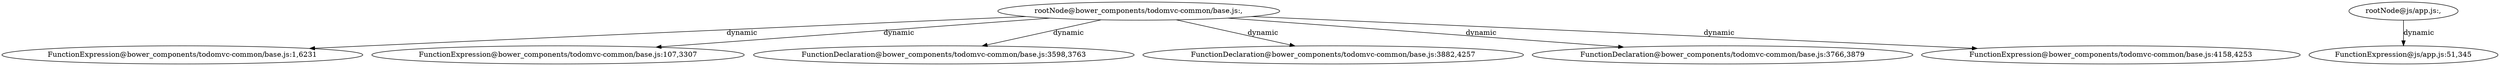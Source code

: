 digraph lacunaCG {
 "rootNode@bower_components/todomvc-common/base.js:," -> "FunctionExpression@bower_components/todomvc-common/base.js:1,6231" [label="dynamic" ];
 "rootNode@bower_components/todomvc-common/base.js:," -> "FunctionExpression@bower_components/todomvc-common/base.js:107,3307" [label="dynamic" ];
 "rootNode@bower_components/todomvc-common/base.js:," -> "FunctionDeclaration@bower_components/todomvc-common/base.js:3598,3763" [label="dynamic" ];
 "rootNode@bower_components/todomvc-common/base.js:," -> "FunctionDeclaration@bower_components/todomvc-common/base.js:3882,4257" [label="dynamic" ];
 "rootNode@bower_components/todomvc-common/base.js:," -> "FunctionDeclaration@bower_components/todomvc-common/base.js:3766,3879" [label="dynamic" ];
 "rootNode@bower_components/todomvc-common/base.js:," -> "FunctionExpression@bower_components/todomvc-common/base.js:4158,4253" [label="dynamic" ];
 "rootNode@js/app.js:," -> "FunctionExpression@js/app.js:51,345" [label="dynamic" ];
 }